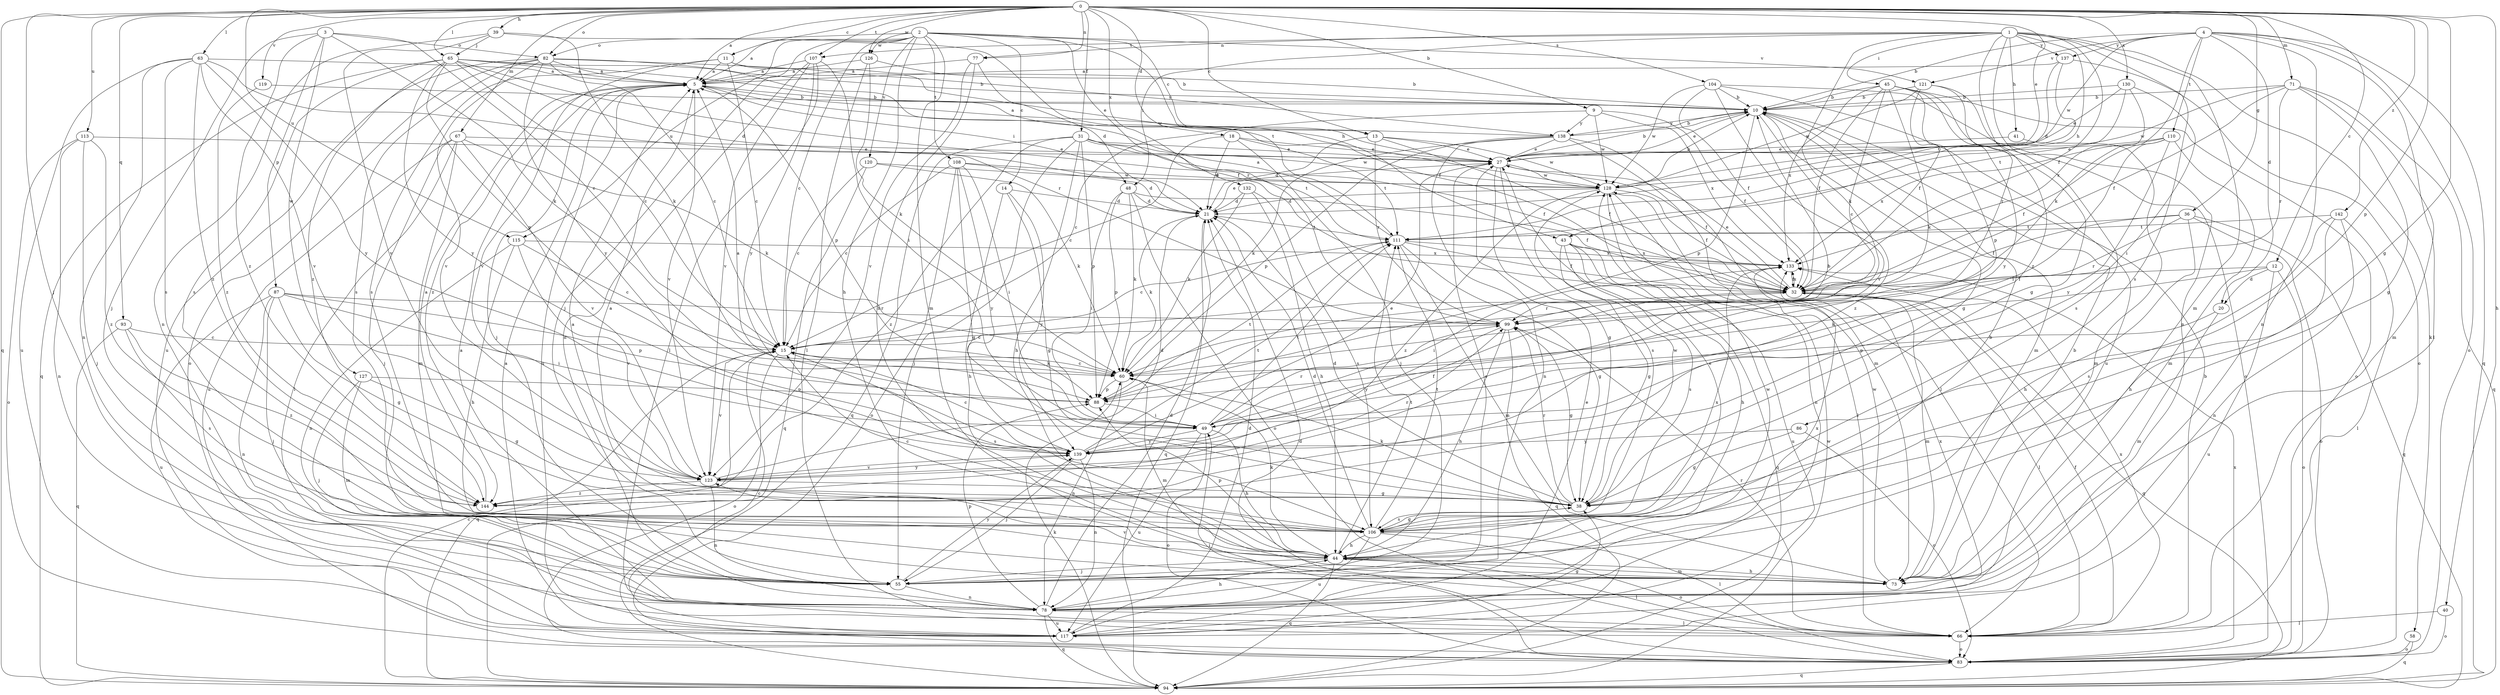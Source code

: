 strict digraph  {
0;
1;
2;
3;
4;
5;
9;
10;
11;
12;
13;
14;
15;
18;
20;
21;
27;
31;
32;
36;
38;
39;
40;
41;
43;
44;
45;
48;
49;
55;
58;
60;
63;
65;
66;
67;
71;
73;
77;
78;
82;
83;
86;
87;
88;
93;
94;
99;
104;
106;
107;
108;
110;
111;
113;
115;
117;
119;
120;
121;
123;
126;
127;
128;
130;
132;
133;
137;
138;
139;
142;
144;
0 -> 5  [label=a];
0 -> 9  [label=b];
0 -> 11  [label=c];
0 -> 12  [label=c];
0 -> 13  [label=c];
0 -> 18  [label=d];
0 -> 27  [label=e];
0 -> 31  [label=f];
0 -> 36  [label=g];
0 -> 38  [label=g];
0 -> 39  [label=h];
0 -> 40  [label=h];
0 -> 55  [label=j];
0 -> 63  [label=l];
0 -> 65  [label=l];
0 -> 67  [label=m];
0 -> 71  [label=m];
0 -> 77  [label=n];
0 -> 82  [label=o];
0 -> 86  [label=p];
0 -> 93  [label=q];
0 -> 94  [label=q];
0 -> 104  [label=s];
0 -> 107  [label=t];
0 -> 113  [label=u];
0 -> 115  [label=u];
0 -> 119  [label=v];
0 -> 126  [label=w];
0 -> 130  [label=x];
0 -> 132  [label=x];
0 -> 142  [label=z];
1 -> 32  [label=f];
1 -> 41  [label=h];
1 -> 43  [label=h];
1 -> 45  [label=i];
1 -> 48  [label=i];
1 -> 58  [label=k];
1 -> 60  [label=k];
1 -> 73  [label=m];
1 -> 77  [label=n];
1 -> 78  [label=n];
1 -> 106  [label=s];
1 -> 107  [label=t];
1 -> 137  [label=y];
1 -> 144  [label=z];
2 -> 5  [label=a];
2 -> 13  [label=c];
2 -> 14  [label=c];
2 -> 15  [label=c];
2 -> 43  [label=h];
2 -> 44  [label=h];
2 -> 55  [label=j];
2 -> 73  [label=m];
2 -> 82  [label=o];
2 -> 99  [label=r];
2 -> 108  [label=t];
2 -> 115  [label=u];
2 -> 120  [label=v];
2 -> 121  [label=v];
2 -> 126  [label=w];
3 -> 15  [label=c];
3 -> 55  [label=j];
3 -> 60  [label=k];
3 -> 82  [label=o];
3 -> 87  [label=p];
3 -> 127  [label=w];
3 -> 144  [label=z];
4 -> 10  [label=b];
4 -> 20  [label=d];
4 -> 60  [label=k];
4 -> 66  [label=l];
4 -> 78  [label=n];
4 -> 83  [label=o];
4 -> 94  [label=q];
4 -> 110  [label=t];
4 -> 121  [label=v];
4 -> 128  [label=w];
4 -> 137  [label=y];
5 -> 10  [label=b];
5 -> 48  [label=i];
5 -> 55  [label=j];
5 -> 88  [label=p];
5 -> 117  [label=u];
5 -> 123  [label=v];
5 -> 144  [label=z];
9 -> 15  [label=c];
9 -> 32  [label=f];
9 -> 128  [label=w];
9 -> 133  [label=x];
9 -> 138  [label=y];
10 -> 27  [label=e];
10 -> 38  [label=g];
10 -> 73  [label=m];
10 -> 88  [label=p];
10 -> 138  [label=y];
10 -> 144  [label=z];
11 -> 5  [label=a];
11 -> 10  [label=b];
11 -> 15  [label=c];
11 -> 106  [label=s];
11 -> 123  [label=v];
11 -> 138  [label=y];
12 -> 20  [label=d];
12 -> 32  [label=f];
12 -> 60  [label=k];
12 -> 83  [label=o];
12 -> 117  [label=u];
13 -> 21  [label=d];
13 -> 27  [label=e];
13 -> 32  [label=f];
13 -> 99  [label=r];
13 -> 128  [label=w];
14 -> 21  [label=d];
14 -> 38  [label=g];
14 -> 44  [label=h];
14 -> 139  [label=y];
15 -> 60  [label=k];
15 -> 83  [label=o];
15 -> 94  [label=q];
15 -> 106  [label=s];
15 -> 123  [label=v];
18 -> 15  [label=c];
18 -> 21  [label=d];
18 -> 27  [label=e];
18 -> 55  [label=j];
18 -> 111  [label=t];
20 -> 73  [label=m];
20 -> 88  [label=p];
21 -> 27  [label=e];
21 -> 60  [label=k];
21 -> 94  [label=q];
21 -> 111  [label=t];
27 -> 10  [label=b];
27 -> 32  [label=f];
27 -> 38  [label=g];
27 -> 106  [label=s];
27 -> 128  [label=w];
31 -> 27  [label=e];
31 -> 32  [label=f];
31 -> 44  [label=h];
31 -> 55  [label=j];
31 -> 88  [label=p];
31 -> 94  [label=q];
31 -> 111  [label=t];
31 -> 128  [label=w];
31 -> 144  [label=z];
32 -> 27  [label=e];
32 -> 66  [label=l];
32 -> 73  [label=m];
32 -> 94  [label=q];
32 -> 99  [label=r];
32 -> 133  [label=x];
36 -> 32  [label=f];
36 -> 44  [label=h];
36 -> 83  [label=o];
36 -> 94  [label=q];
36 -> 99  [label=r];
36 -> 111  [label=t];
38 -> 21  [label=d];
38 -> 60  [label=k];
38 -> 99  [label=r];
38 -> 106  [label=s];
38 -> 128  [label=w];
39 -> 60  [label=k];
39 -> 78  [label=n];
39 -> 111  [label=t];
39 -> 123  [label=v];
39 -> 65  [label=j];
40 -> 66  [label=l];
40 -> 83  [label=o];
41 -> 27  [label=e];
41 -> 73  [label=m];
43 -> 38  [label=g];
43 -> 44  [label=h];
43 -> 94  [label=q];
43 -> 106  [label=s];
43 -> 117  [label=u];
43 -> 133  [label=x];
44 -> 5  [label=a];
44 -> 10  [label=b];
44 -> 27  [label=e];
44 -> 55  [label=j];
44 -> 60  [label=k];
44 -> 66  [label=l];
44 -> 73  [label=m];
44 -> 88  [label=p];
44 -> 94  [label=q];
44 -> 111  [label=t];
45 -> 10  [label=b];
45 -> 15  [label=c];
45 -> 32  [label=f];
45 -> 38  [label=g];
45 -> 60  [label=k];
45 -> 83  [label=o];
45 -> 88  [label=p];
45 -> 133  [label=x];
45 -> 139  [label=y];
48 -> 21  [label=d];
48 -> 32  [label=f];
48 -> 49  [label=i];
48 -> 60  [label=k];
48 -> 83  [label=o];
48 -> 88  [label=p];
49 -> 5  [label=a];
49 -> 10  [label=b];
49 -> 44  [label=h];
49 -> 83  [label=o];
49 -> 99  [label=r];
49 -> 111  [label=t];
49 -> 117  [label=u];
49 -> 139  [label=y];
55 -> 27  [label=e];
55 -> 78  [label=n];
55 -> 128  [label=w];
55 -> 133  [label=x];
55 -> 139  [label=y];
58 -> 83  [label=o];
58 -> 94  [label=q];
60 -> 15  [label=c];
60 -> 73  [label=m];
60 -> 78  [label=n];
60 -> 88  [label=p];
63 -> 5  [label=a];
63 -> 78  [label=n];
63 -> 99  [label=r];
63 -> 106  [label=s];
63 -> 117  [label=u];
63 -> 123  [label=v];
63 -> 139  [label=y];
63 -> 144  [label=z];
65 -> 5  [label=a];
65 -> 10  [label=b];
65 -> 15  [label=c];
65 -> 21  [label=d];
65 -> 32  [label=f];
65 -> 88  [label=p];
65 -> 94  [label=q];
65 -> 106  [label=s];
65 -> 128  [label=w];
65 -> 139  [label=y];
65 -> 144  [label=z];
66 -> 10  [label=b];
66 -> 32  [label=f];
66 -> 83  [label=o];
66 -> 99  [label=r];
66 -> 133  [label=x];
67 -> 27  [label=e];
67 -> 55  [label=j];
67 -> 60  [label=k];
67 -> 66  [label=l];
67 -> 73  [label=m];
67 -> 117  [label=u];
67 -> 123  [label=v];
71 -> 10  [label=b];
71 -> 32  [label=f];
71 -> 38  [label=g];
71 -> 73  [label=m];
71 -> 94  [label=q];
71 -> 99  [label=r];
71 -> 128  [label=w];
73 -> 10  [label=b];
73 -> 44  [label=h];
73 -> 123  [label=v];
73 -> 128  [label=w];
77 -> 5  [label=a];
77 -> 21  [label=d];
77 -> 44  [label=h];
77 -> 123  [label=v];
78 -> 5  [label=a];
78 -> 21  [label=d];
78 -> 44  [label=h];
78 -> 66  [label=l];
78 -> 88  [label=p];
78 -> 94  [label=q];
78 -> 117  [label=u];
78 -> 133  [label=x];
82 -> 5  [label=a];
82 -> 15  [label=c];
82 -> 27  [label=e];
82 -> 32  [label=f];
82 -> 83  [label=o];
82 -> 106  [label=s];
82 -> 117  [label=u];
82 -> 123  [label=v];
82 -> 139  [label=y];
83 -> 21  [label=d];
83 -> 49  [label=i];
83 -> 94  [label=q];
83 -> 133  [label=x];
86 -> 38  [label=g];
86 -> 83  [label=o];
86 -> 139  [label=y];
87 -> 38  [label=g];
87 -> 49  [label=i];
87 -> 55  [label=j];
87 -> 78  [label=n];
87 -> 88  [label=p];
87 -> 99  [label=r];
87 -> 117  [label=u];
88 -> 49  [label=i];
88 -> 111  [label=t];
93 -> 15  [label=c];
93 -> 94  [label=q];
93 -> 106  [label=s];
93 -> 144  [label=z];
94 -> 15  [label=c];
94 -> 60  [label=k];
94 -> 128  [label=w];
99 -> 15  [label=c];
99 -> 38  [label=g];
99 -> 44  [label=h];
99 -> 94  [label=q];
99 -> 139  [label=y];
104 -> 10  [label=b];
104 -> 32  [label=f];
104 -> 83  [label=o];
104 -> 117  [label=u];
104 -> 123  [label=v];
104 -> 128  [label=w];
106 -> 5  [label=a];
106 -> 15  [label=c];
106 -> 21  [label=d];
106 -> 38  [label=g];
106 -> 44  [label=h];
106 -> 66  [label=l];
106 -> 83  [label=o];
106 -> 111  [label=t];
106 -> 117  [label=u];
106 -> 133  [label=x];
107 -> 5  [label=a];
107 -> 49  [label=i];
107 -> 66  [label=l];
107 -> 78  [label=n];
107 -> 123  [label=v];
107 -> 139  [label=y];
108 -> 15  [label=c];
108 -> 21  [label=d];
108 -> 38  [label=g];
108 -> 49  [label=i];
108 -> 83  [label=o];
108 -> 128  [label=w];
108 -> 139  [label=y];
110 -> 27  [label=e];
110 -> 32  [label=f];
110 -> 49  [label=i];
110 -> 73  [label=m];
110 -> 133  [label=x];
110 -> 139  [label=y];
111 -> 5  [label=a];
111 -> 15  [label=c];
111 -> 32  [label=f];
111 -> 38  [label=g];
111 -> 73  [label=m];
111 -> 133  [label=x];
113 -> 27  [label=e];
113 -> 55  [label=j];
113 -> 78  [label=n];
113 -> 83  [label=o];
113 -> 144  [label=z];
115 -> 15  [label=c];
115 -> 44  [label=h];
115 -> 78  [label=n];
115 -> 123  [label=v];
115 -> 133  [label=x];
117 -> 5  [label=a];
117 -> 15  [label=c];
117 -> 21  [label=d];
117 -> 27  [label=e];
117 -> 38  [label=g];
119 -> 10  [label=b];
119 -> 144  [label=z];
120 -> 15  [label=c];
120 -> 60  [label=k];
120 -> 94  [label=q];
120 -> 128  [label=w];
121 -> 10  [label=b];
121 -> 32  [label=f];
121 -> 99  [label=r];
121 -> 106  [label=s];
121 -> 128  [label=w];
123 -> 21  [label=d];
123 -> 38  [label=g];
123 -> 78  [label=n];
123 -> 99  [label=r];
123 -> 139  [label=y];
123 -> 144  [label=z];
126 -> 5  [label=a];
126 -> 10  [label=b];
126 -> 60  [label=k];
126 -> 66  [label=l];
127 -> 38  [label=g];
127 -> 55  [label=j];
127 -> 73  [label=m];
127 -> 88  [label=p];
128 -> 10  [label=b];
128 -> 21  [label=d];
128 -> 32  [label=f];
128 -> 66  [label=l];
128 -> 78  [label=n];
128 -> 144  [label=z];
130 -> 10  [label=b];
130 -> 27  [label=e];
130 -> 49  [label=i];
130 -> 111  [label=t];
130 -> 133  [label=x];
132 -> 21  [label=d];
132 -> 44  [label=h];
132 -> 60  [label=k];
132 -> 106  [label=s];
133 -> 32  [label=f];
133 -> 49  [label=i];
137 -> 5  [label=a];
137 -> 21  [label=d];
137 -> 83  [label=o];
137 -> 111  [label=t];
138 -> 5  [label=a];
138 -> 10  [label=b];
138 -> 27  [label=e];
138 -> 60  [label=k];
138 -> 66  [label=l];
138 -> 73  [label=m];
138 -> 78  [label=n];
138 -> 88  [label=p];
139 -> 15  [label=c];
139 -> 27  [label=e];
139 -> 32  [label=f];
139 -> 55  [label=j];
139 -> 78  [label=n];
139 -> 111  [label=t];
139 -> 123  [label=v];
142 -> 44  [label=h];
142 -> 66  [label=l];
142 -> 78  [label=n];
142 -> 106  [label=s];
142 -> 111  [label=t];
144 -> 5  [label=a];
}
